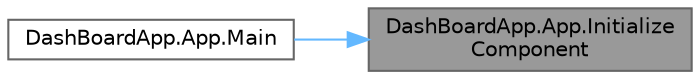 digraph "DashBoardApp.App.InitializeComponent"
{
 // INTERACTIVE_SVG=YES
 // LATEX_PDF_SIZE
  bgcolor="transparent";
  edge [fontname=Helvetica,fontsize=10,labelfontname=Helvetica,labelfontsize=10];
  node [fontname=Helvetica,fontsize=10,shape=box,height=0.2,width=0.4];
  rankdir="RL";
  Node1 [id="Node000001",label="DashBoardApp.App.Initialize\lComponent",height=0.2,width=0.4,color="gray40", fillcolor="grey60", style="filled", fontcolor="black",tooltip="InitializeComponent."];
  Node1 -> Node2 [id="edge1_Node000001_Node000002",dir="back",color="steelblue1",style="solid",tooltip=" "];
  Node2 [id="Node000002",label="DashBoardApp.App.Main",height=0.2,width=0.4,color="grey40", fillcolor="white", style="filled",URL="$class_dash_board_app_1_1_app.html#ac7857dd074efccc879fc011f5bada77f",tooltip="Application Entry Point."];
}
